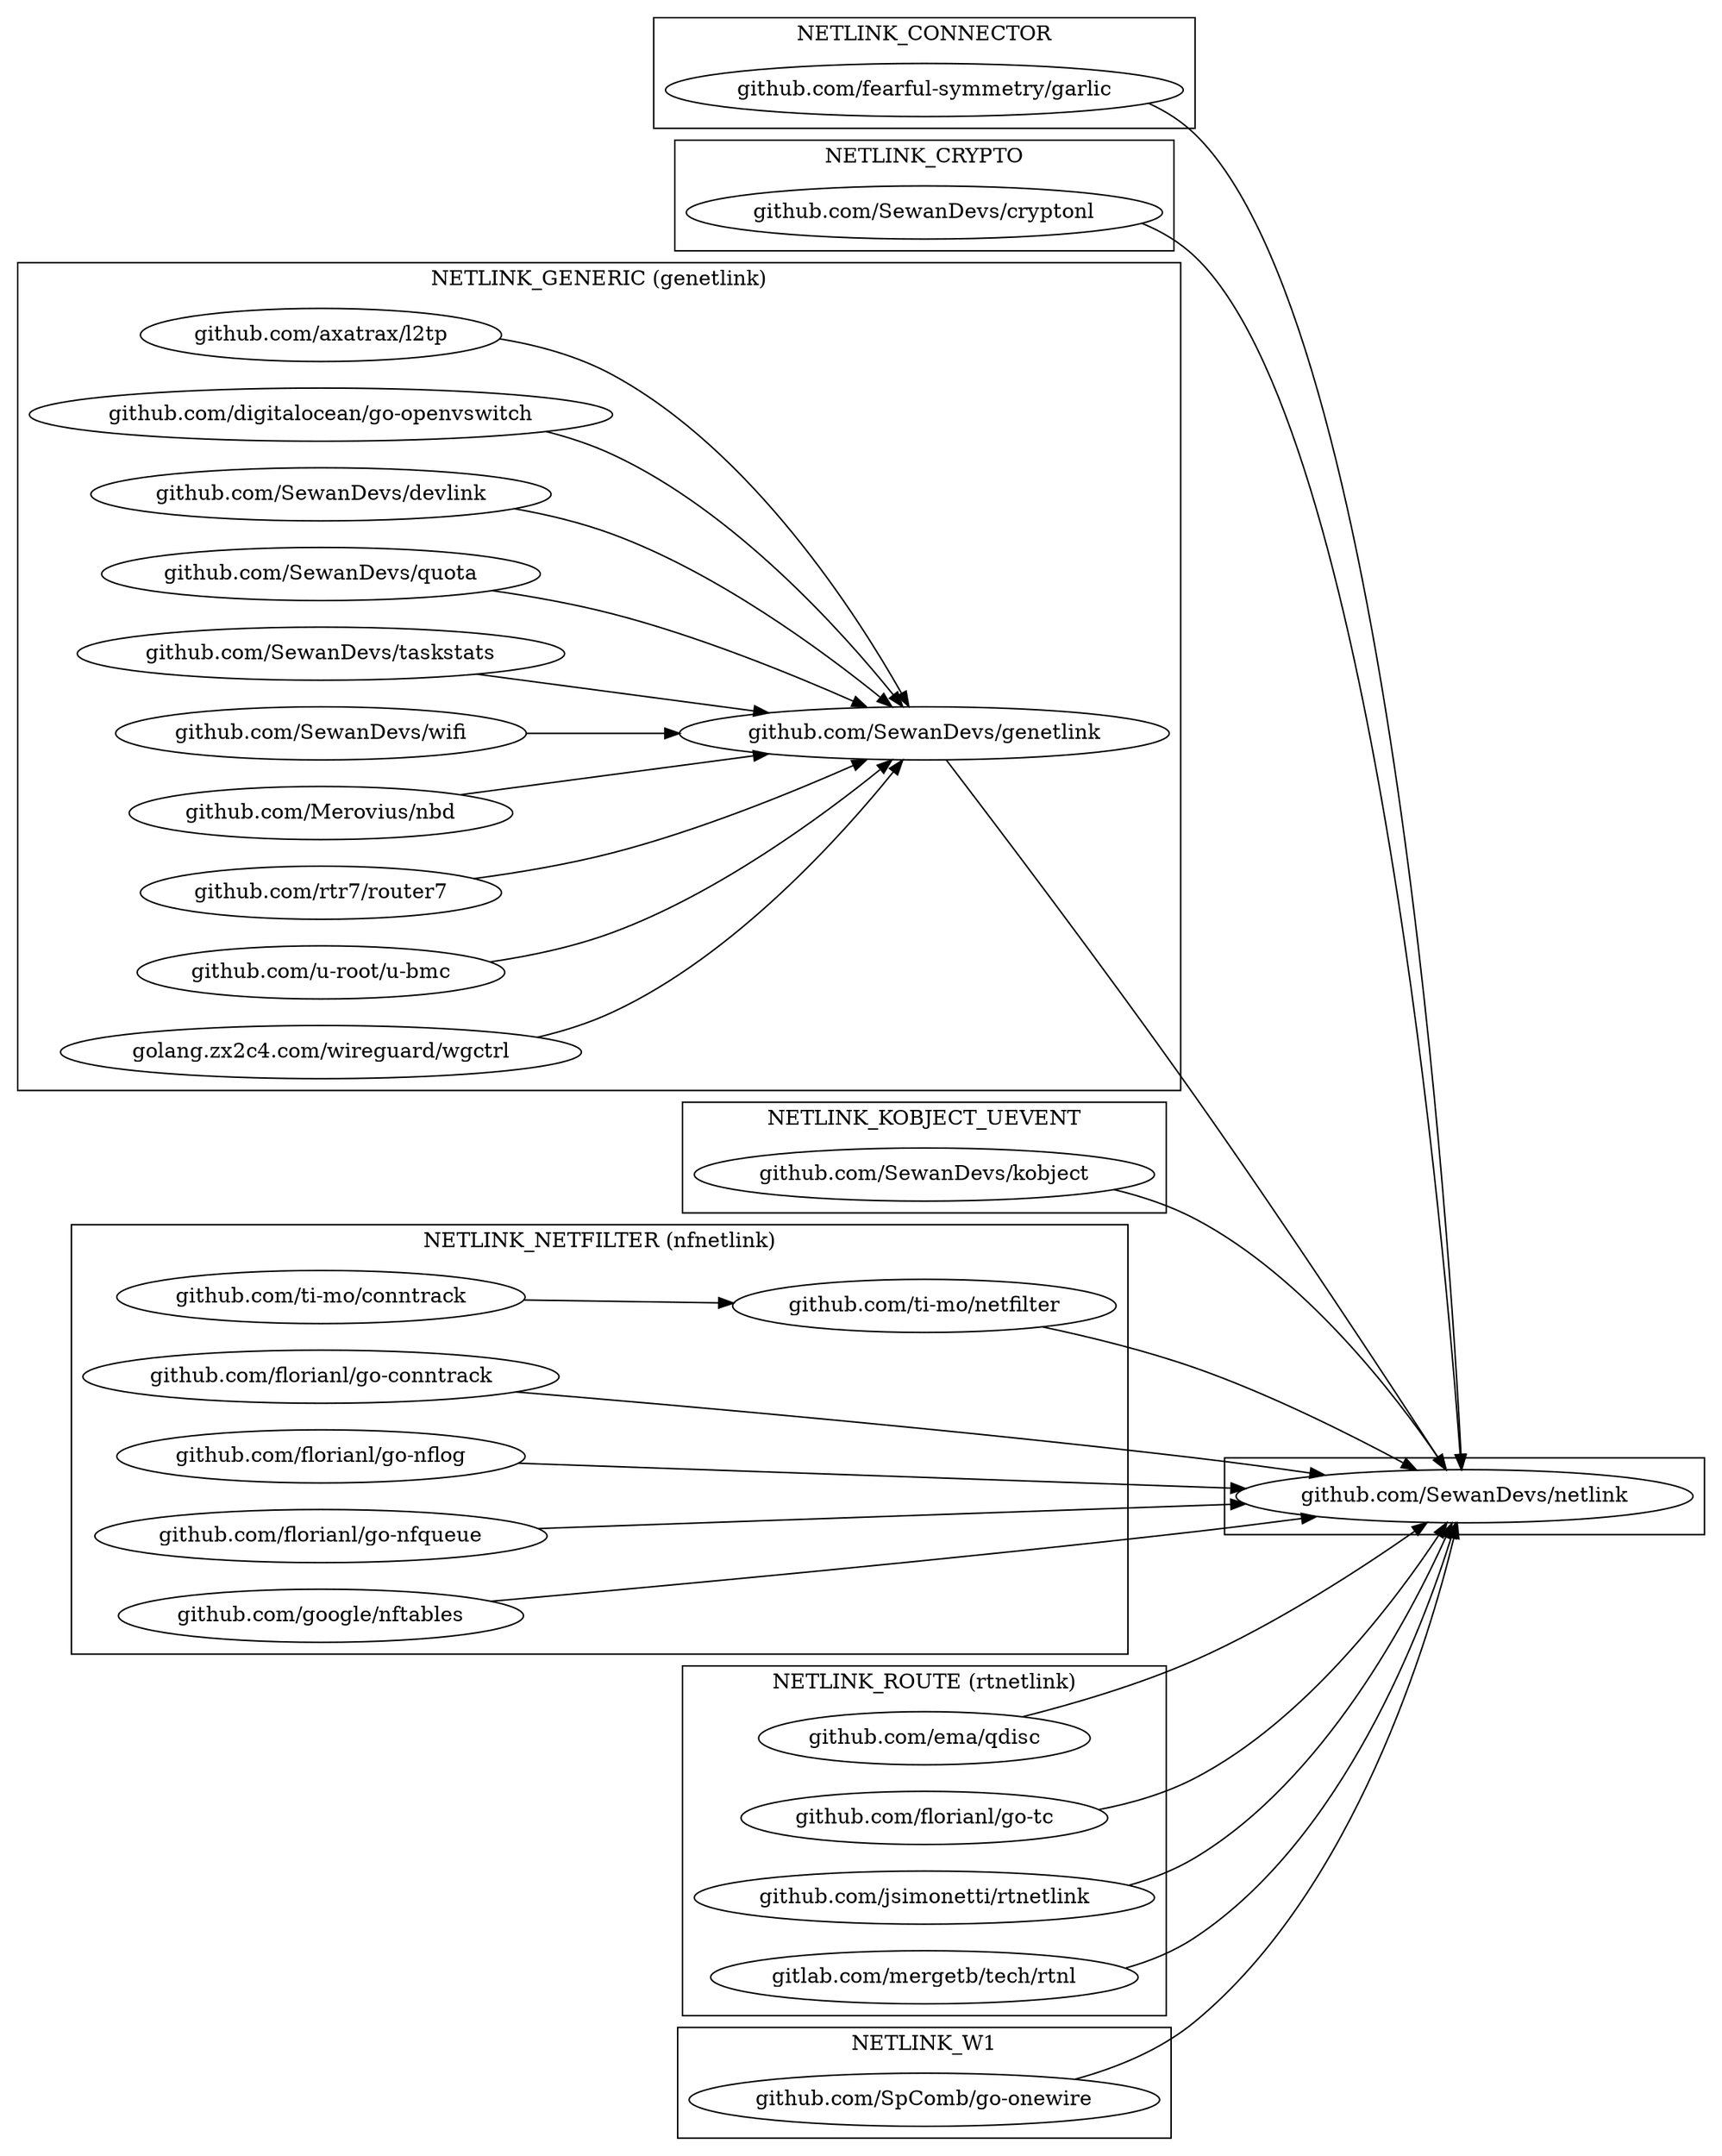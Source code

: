 digraph {
    rankdir = LR

    subgraph cluster_netlink {
        "github.com/SewanDevs/netlink" [URL="https://github.com/SewanDevs/netlink"]
    }

    subgraph cluster_connector {
        label = "NETLINK_CONNECTOR";

        {
            "github.com/fearful-symmetry/garlic" [URL="https://github.com/fearful-symmetry/garlic"]
        } -> "github.com/SewanDevs/netlink"
    }

    subgraph cluster_crypto {
        label = "NETLINK_CRYPTO";

        {
            "github.com/SewanDevs/cryptonl" [URL="https://github.com/SewanDevs/cryptonl"]
        } -> "github.com/SewanDevs/netlink"
    }

    subgraph cluster_generic {
        label = "NETLINK_GENERIC (genetlink)";
        "github.com/SewanDevs/genetlink" [URL="https://github.com/SewanDevs/genetlink"]
        "github.com/SewanDevs/genetlink" -> "github.com/SewanDevs/netlink"

        {   
            "github.com/axatrax/l2tp" [URL="https://github.com/axatrax/l2tp"]
            "github.com/digitalocean/go-openvswitch" [URL="https://github.com/digitalocean/go-openvswitch"]
            "github.com/SewanDevs/devlink" [URL="https://github.com/SewanDevs/devlink"]
            "github.com/SewanDevs/quota" [URL="https://github.com/SewanDevs/quota"]
            "github.com/SewanDevs/taskstats" [URL="https://github.com/SewanDevs/taskstats"]
            "github.com/SewanDevs/wifi" [URL="https://github.com/SewanDevs/wifi"]
            "github.com/Merovius/nbd" [URL="https://github.com/Merovius/nbd"]
            "github.com/rtr7/router7" [URL="https://github.com/rtr7/router7"]
            "github.com/u-root/u-bmc" [URL="https://github.com/u-root/u-bmc"]
            "golang.zx2c4.com/wireguard/wgctrl" [URL="https://golang.zx2c4.com/wireguard/wgctrl"]
        } -> "github.com/SewanDevs/genetlink" 
    }

    subgraph cluster_kobject_uevent {
        label = "NETLINK_KOBJECT_UEVENT";

        {
            "github.com/SewanDevs/kobject" [URL="https://github.com/SewanDevs/kobject"]
        } -> "github.com/SewanDevs/netlink"
    }

    subgraph cluster_netfilter {
        label = "NETLINK_NETFILTER (nfnetlink)";

        {
            "github.com/florianl/go-conntrack" [URL="https://github.com/florianl/go-conntrack"]
            "github.com/florianl/go-nflog" [URL="https://github.com/florianl/go-nflog"]
            "github.com/florianl/go-nfqueue" [URL="https://github.com/florianl/go-nfqueue"]
            "github.com/google/nftables" [URL="https://github.com/google/nftables"]
            "github.com/ti-mo/netfilter" [URL="https://github.com/ti-mo/netfilter"]
        } -> "github.com/SewanDevs/netlink"

        {
            "github.com/ti-mo/conntrack"  [URL="https://github.com/ti-mo/conntrack"]
        } -> "github.com/ti-mo/netfilter"
    }

    subgraph cluster_route {
        label = "NETLINK_ROUTE (rtnetlink)";

        {
            "github.com/ema/qdisc" [URL="https://github.com/ema/qdisc"]
            "github.com/florianl/go-tc" [URL="https://github.com/florianl/go-tc"]
            "github.com/jsimonetti/rtnetlink" [URL="https://github.com/jsimonetti/rtnetlink"]
            "gitlab.com/mergetb/tech/rtnl" [URL="https://gitlab.com/mergetb/tech/rtnl"]
        } -> "github.com/SewanDevs/netlink"
    }

    subgraph cluster_w1 {
        label = "NETLINK_W1";

        {
            "github.com/SpComb/go-onewire" [URL="https://github.com/SpComb/go-onewire"]
        } -> "github.com/SewanDevs/netlink"
    }
}

